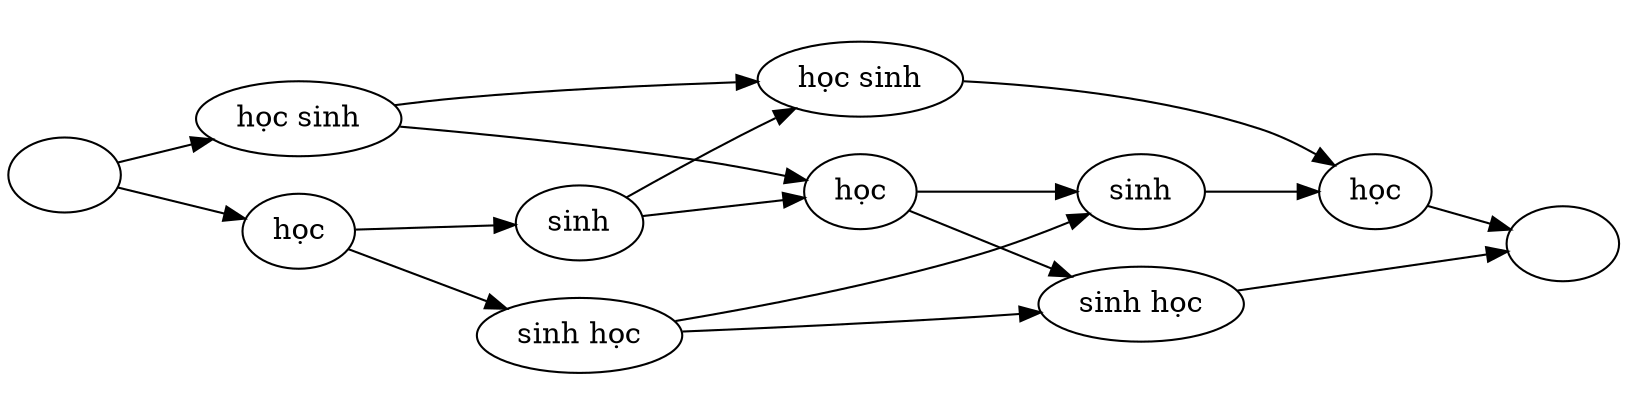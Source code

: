 digraph wordlattice {
	rankdir=LR
	fontname=arial;
	head [label=""];
	tail [label=""];
	style=invis;
	subgraph cluster_l1 {
		hoc1 [label="học"];
		hocsinh1 [label="học sinh"];
	}
	subgraph cluster_l2 {
		sinh2 [label="sinh"];
		sinhhoc2 [label="sinh học"];
	}
	subgraph cluster_l3 {
		hoc3 [label="học"];
		hocsinh3 [label="học sinh"];
	}
	subgraph cluster_l4 {
		sinh4 [label="sinh"];
		sinhhoc4 [label="sinh học"];
	}
	subgraph cluster_l5 {
		hoc5 [label="học"];
	}
	head -> {hoc1 hocsinh1};
	hoc1 -> {sinh2 sinhhoc2 };
	hocsinh1 -> { hoc3 hocsinh3};
	sinh2 -> { hoc3 hocsinh3};
	sinhhoc2 -> {sinh4 sinhhoc4};
	hoc3 -> {sinh4 sinhhoc4};
	hocsinh3 -> hoc5;
	sinh4 -> hoc5;
	sinhhoc4 -> tail;
	hoc5 -> tail;
	
}

